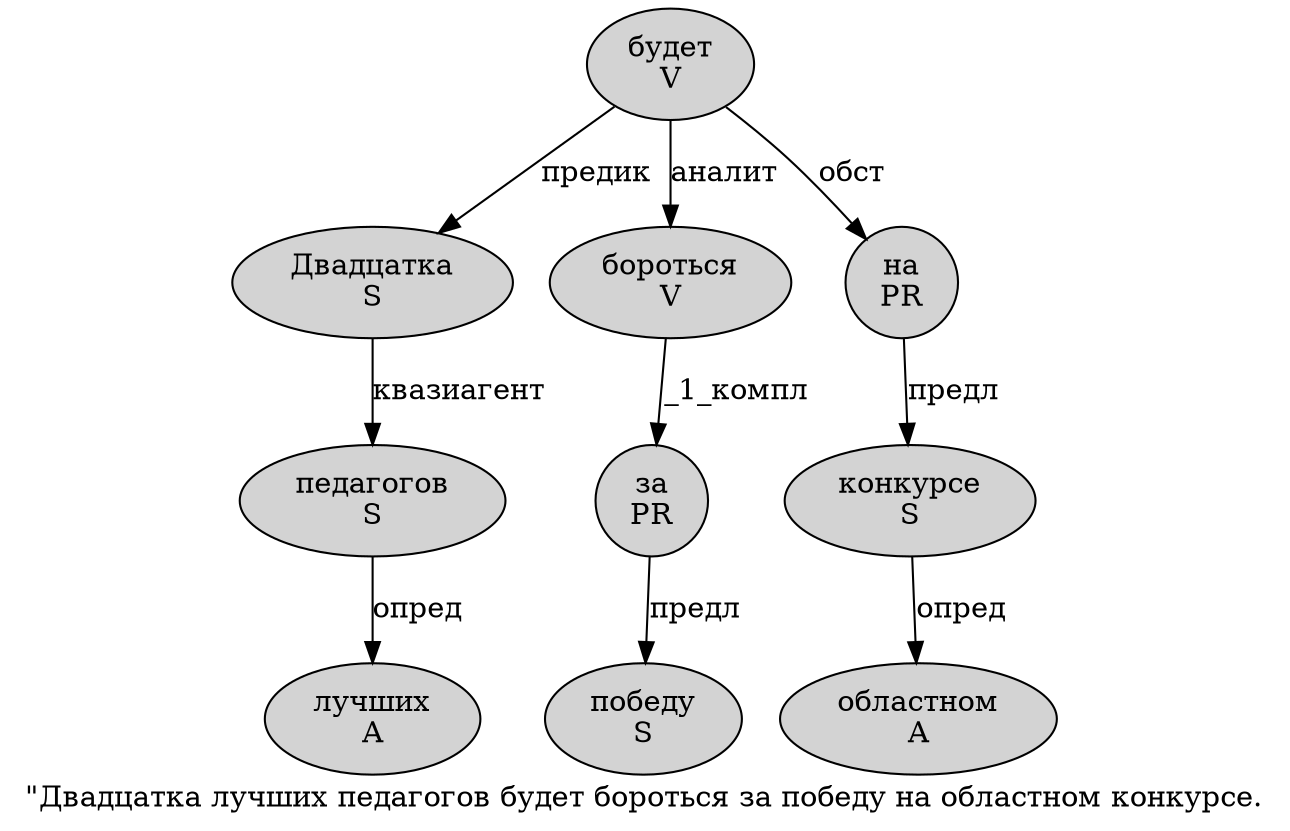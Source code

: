digraph SENTENCE_902 {
	graph [label="\"Двадцатка лучших педагогов будет бороться за победу на областном конкурсе."]
	node [style=filled]
		1 [label="Двадцатка
S" color="" fillcolor=lightgray penwidth=1 shape=ellipse]
		2 [label="лучших
A" color="" fillcolor=lightgray penwidth=1 shape=ellipse]
		3 [label="педагогов
S" color="" fillcolor=lightgray penwidth=1 shape=ellipse]
		4 [label="будет
V" color="" fillcolor=lightgray penwidth=1 shape=ellipse]
		5 [label="бороться
V" color="" fillcolor=lightgray penwidth=1 shape=ellipse]
		6 [label="за
PR" color="" fillcolor=lightgray penwidth=1 shape=ellipse]
		7 [label="победу
S" color="" fillcolor=lightgray penwidth=1 shape=ellipse]
		8 [label="на
PR" color="" fillcolor=lightgray penwidth=1 shape=ellipse]
		9 [label="областном
A" color="" fillcolor=lightgray penwidth=1 shape=ellipse]
		10 [label="конкурсе
S" color="" fillcolor=lightgray penwidth=1 shape=ellipse]
			1 -> 3 [label="квазиагент"]
			3 -> 2 [label="опред"]
			4 -> 1 [label="предик"]
			4 -> 5 [label="аналит"]
			4 -> 8 [label="обст"]
			5 -> 6 [label="_1_компл"]
			10 -> 9 [label="опред"]
			8 -> 10 [label="предл"]
			6 -> 7 [label="предл"]
}